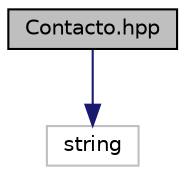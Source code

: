 digraph "Contacto.hpp"
{
 // LATEX_PDF_SIZE
  edge [fontname="Helvetica",fontsize="10",labelfontname="Helvetica",labelfontsize="10"];
  node [fontname="Helvetica",fontsize="10",shape=record];
  Node1 [label="Contacto.hpp",height=0.2,width=0.4,color="black", fillcolor="grey75", style="filled", fontcolor="black",tooltip="Archivo de cabecera de la clase Contacto. Posee las estructuras Contacto, ListaContactos y ListaLocal..."];
  Node1 -> Node2 [color="midnightblue",fontsize="10",style="solid",fontname="Helvetica"];
  Node2 [label="string",height=0.2,width=0.4,color="grey75", fillcolor="white", style="filled",tooltip=" "];
}
